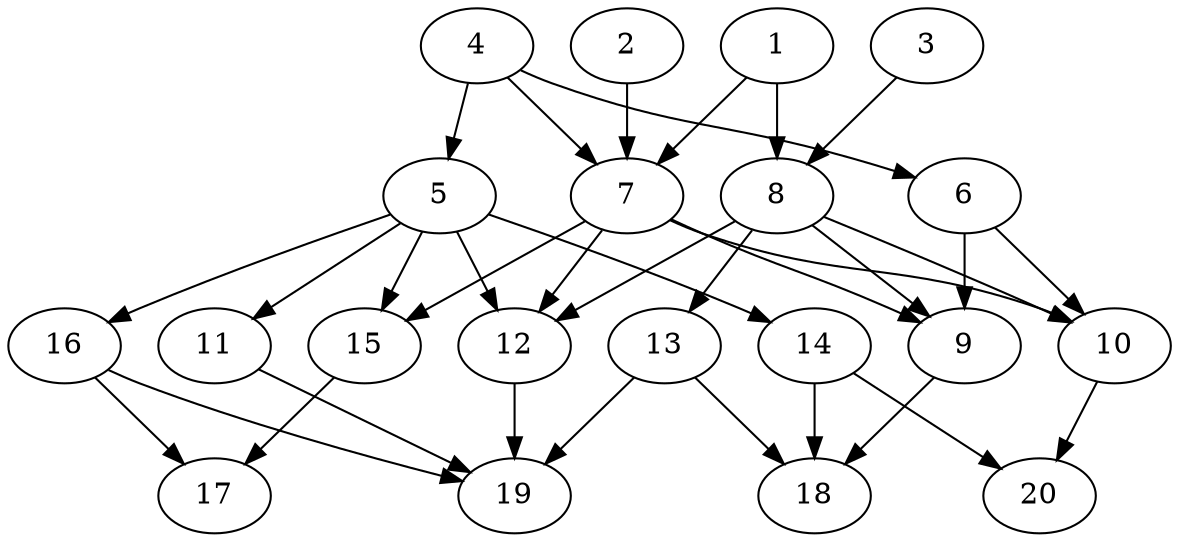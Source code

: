 // DAG automatically generated by daggen at Tue Jul 23 14:28:59 2019
// ./daggen --dot -n 20 --ccr 0.5 --fat 0.6 --regular 0.5 --density 0.7 --mindata 5242880 --maxdata 52428800 
digraph G {
  1 [size="85235712", alpha="0.09", expect_size="42617856"] 
  1 -> 7 [size ="42617856"]
  1 -> 8 [size ="42617856"]
  2 [size="28919808", alpha="0.13", expect_size="14459904"] 
  2 -> 7 [size ="14459904"]
  3 [size="33957888", alpha="0.02", expect_size="16978944"] 
  3 -> 8 [size ="16978944"]
  4 [size="65157120", alpha="0.06", expect_size="32578560"] 
  4 -> 5 [size ="32578560"]
  4 -> 6 [size ="32578560"]
  4 -> 7 [size ="32578560"]
  5 [size="66344960", alpha="0.13", expect_size="33172480"] 
  5 -> 11 [size ="33172480"]
  5 -> 12 [size ="33172480"]
  5 -> 14 [size ="33172480"]
  5 -> 15 [size ="33172480"]
  5 -> 16 [size ="33172480"]
  6 [size="66908160", alpha="0.15", expect_size="33454080"] 
  6 -> 9 [size ="33454080"]
  6 -> 10 [size ="33454080"]
  7 [size="50552832", alpha="0.12", expect_size="25276416"] 
  7 -> 9 [size ="25276416"]
  7 -> 10 [size ="25276416"]
  7 -> 12 [size ="25276416"]
  7 -> 15 [size ="25276416"]
  8 [size="83177472", alpha="0.10", expect_size="41588736"] 
  8 -> 9 [size ="41588736"]
  8 -> 10 [size ="41588736"]
  8 -> 12 [size ="41588736"]
  8 -> 13 [size ="41588736"]
  9 [size="104767488", alpha="0.06", expect_size="52383744"] 
  9 -> 18 [size ="52383744"]
  10 [size="39536640", alpha="0.06", expect_size="19768320"] 
  10 -> 20 [size ="19768320"]
  11 [size="70838272", alpha="0.11", expect_size="35419136"] 
  11 -> 19 [size ="35419136"]
  12 [size="17321984", alpha="0.18", expect_size="8660992"] 
  12 -> 19 [size ="8660992"]
  13 [size="78108672", alpha="0.01", expect_size="39054336"] 
  13 -> 18 [size ="39054336"]
  13 -> 19 [size ="39054336"]
  14 [size="88092672", alpha="0.01", expect_size="44046336"] 
  14 -> 18 [size ="44046336"]
  14 -> 20 [size ="44046336"]
  15 [size="23463936", alpha="0.02", expect_size="11731968"] 
  15 -> 17 [size ="11731968"]
  16 [size="82929664", alpha="0.00", expect_size="41464832"] 
  16 -> 17 [size ="41464832"]
  16 -> 19 [size ="41464832"]
  17 [size="59934720", alpha="0.14", expect_size="29967360"] 
  18 [size="20762624", alpha="0.03", expect_size="10381312"] 
  19 [size="68603904", alpha="0.15", expect_size="34301952"] 
  20 [size="98799616", alpha="0.13", expect_size="49399808"] 
}
